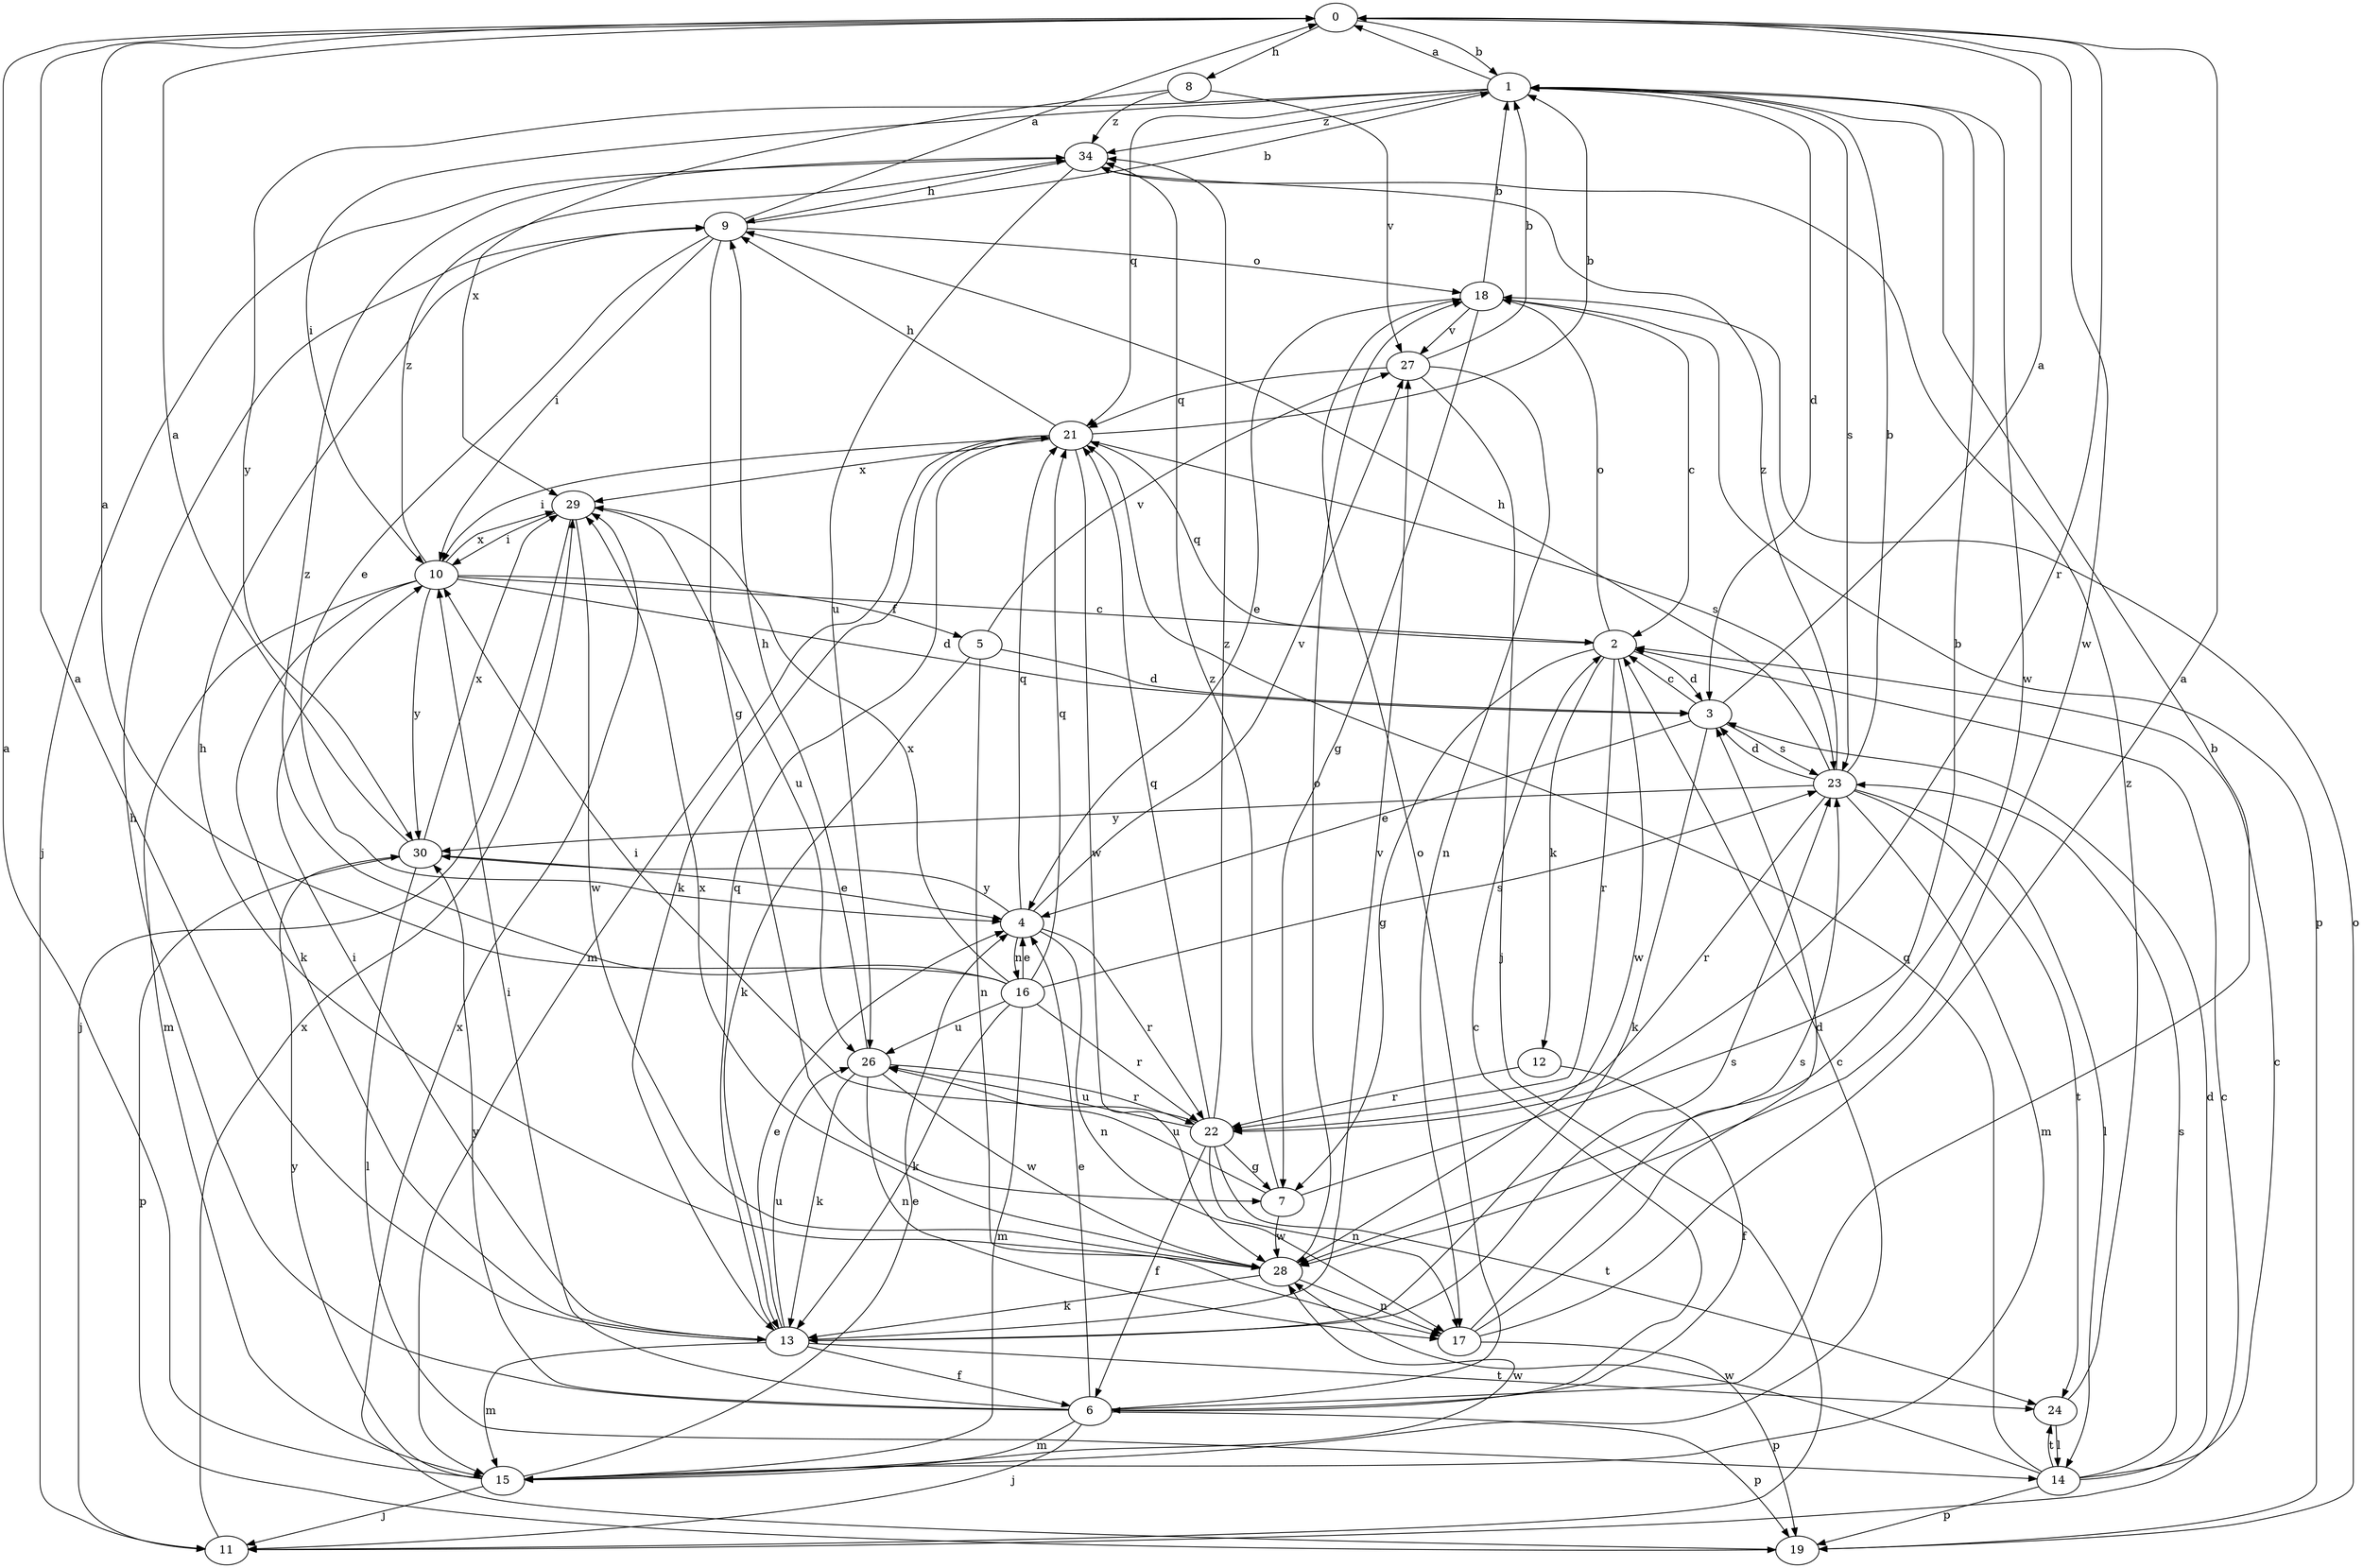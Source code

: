 strict digraph  {
0;
1;
2;
3;
4;
5;
6;
7;
8;
9;
10;
11;
12;
13;
14;
15;
16;
17;
18;
19;
21;
22;
23;
24;
26;
27;
28;
29;
30;
34;
0 -> 1  [label=b];
0 -> 8  [label=h];
0 -> 22  [label=r];
0 -> 28  [label=w];
1 -> 0  [label=a];
1 -> 3  [label=d];
1 -> 10  [label=i];
1 -> 21  [label=q];
1 -> 23  [label=s];
1 -> 28  [label=w];
1 -> 30  [label=y];
1 -> 34  [label=z];
2 -> 3  [label=d];
2 -> 7  [label=g];
2 -> 12  [label=k];
2 -> 18  [label=o];
2 -> 21  [label=q];
2 -> 22  [label=r];
2 -> 28  [label=w];
3 -> 0  [label=a];
3 -> 2  [label=c];
3 -> 4  [label=e];
3 -> 13  [label=k];
3 -> 23  [label=s];
4 -> 16  [label=n];
4 -> 17  [label=n];
4 -> 21  [label=q];
4 -> 22  [label=r];
4 -> 27  [label=v];
4 -> 30  [label=y];
5 -> 3  [label=d];
5 -> 13  [label=k];
5 -> 17  [label=n];
5 -> 27  [label=v];
6 -> 1  [label=b];
6 -> 2  [label=c];
6 -> 4  [label=e];
6 -> 9  [label=h];
6 -> 10  [label=i];
6 -> 11  [label=j];
6 -> 15  [label=m];
6 -> 18  [label=o];
6 -> 19  [label=p];
6 -> 30  [label=y];
7 -> 1  [label=b];
7 -> 26  [label=u];
7 -> 28  [label=w];
7 -> 34  [label=z];
8 -> 27  [label=v];
8 -> 29  [label=x];
8 -> 34  [label=z];
9 -> 0  [label=a];
9 -> 1  [label=b];
9 -> 4  [label=e];
9 -> 7  [label=g];
9 -> 10  [label=i];
9 -> 18  [label=o];
10 -> 2  [label=c];
10 -> 3  [label=d];
10 -> 5  [label=f];
10 -> 13  [label=k];
10 -> 15  [label=m];
10 -> 29  [label=x];
10 -> 30  [label=y];
10 -> 34  [label=z];
11 -> 2  [label=c];
11 -> 29  [label=x];
12 -> 6  [label=f];
12 -> 22  [label=r];
13 -> 0  [label=a];
13 -> 4  [label=e];
13 -> 6  [label=f];
13 -> 10  [label=i];
13 -> 15  [label=m];
13 -> 21  [label=q];
13 -> 23  [label=s];
13 -> 24  [label=t];
13 -> 26  [label=u];
13 -> 27  [label=v];
14 -> 2  [label=c];
14 -> 3  [label=d];
14 -> 19  [label=p];
14 -> 21  [label=q];
14 -> 23  [label=s];
14 -> 24  [label=t];
14 -> 28  [label=w];
15 -> 0  [label=a];
15 -> 2  [label=c];
15 -> 4  [label=e];
15 -> 11  [label=j];
15 -> 28  [label=w];
15 -> 30  [label=y];
16 -> 0  [label=a];
16 -> 4  [label=e];
16 -> 13  [label=k];
16 -> 15  [label=m];
16 -> 21  [label=q];
16 -> 22  [label=r];
16 -> 23  [label=s];
16 -> 26  [label=u];
16 -> 29  [label=x];
16 -> 34  [label=z];
17 -> 0  [label=a];
17 -> 3  [label=d];
17 -> 19  [label=p];
17 -> 23  [label=s];
18 -> 1  [label=b];
18 -> 2  [label=c];
18 -> 4  [label=e];
18 -> 7  [label=g];
18 -> 19  [label=p];
18 -> 27  [label=v];
19 -> 18  [label=o];
19 -> 29  [label=x];
21 -> 1  [label=b];
21 -> 9  [label=h];
21 -> 10  [label=i];
21 -> 13  [label=k];
21 -> 15  [label=m];
21 -> 23  [label=s];
21 -> 28  [label=w];
21 -> 29  [label=x];
22 -> 6  [label=f];
22 -> 7  [label=g];
22 -> 10  [label=i];
22 -> 17  [label=n];
22 -> 21  [label=q];
22 -> 24  [label=t];
22 -> 26  [label=u];
22 -> 34  [label=z];
23 -> 1  [label=b];
23 -> 3  [label=d];
23 -> 9  [label=h];
23 -> 14  [label=l];
23 -> 15  [label=m];
23 -> 22  [label=r];
23 -> 24  [label=t];
23 -> 30  [label=y];
23 -> 34  [label=z];
24 -> 14  [label=l];
24 -> 34  [label=z];
26 -> 9  [label=h];
26 -> 13  [label=k];
26 -> 17  [label=n];
26 -> 22  [label=r];
26 -> 28  [label=w];
27 -> 1  [label=b];
27 -> 11  [label=j];
27 -> 17  [label=n];
27 -> 21  [label=q];
28 -> 9  [label=h];
28 -> 13  [label=k];
28 -> 17  [label=n];
28 -> 18  [label=o];
28 -> 29  [label=x];
29 -> 10  [label=i];
29 -> 11  [label=j];
29 -> 26  [label=u];
29 -> 28  [label=w];
30 -> 0  [label=a];
30 -> 4  [label=e];
30 -> 14  [label=l];
30 -> 19  [label=p];
30 -> 29  [label=x];
34 -> 9  [label=h];
34 -> 11  [label=j];
34 -> 26  [label=u];
}
